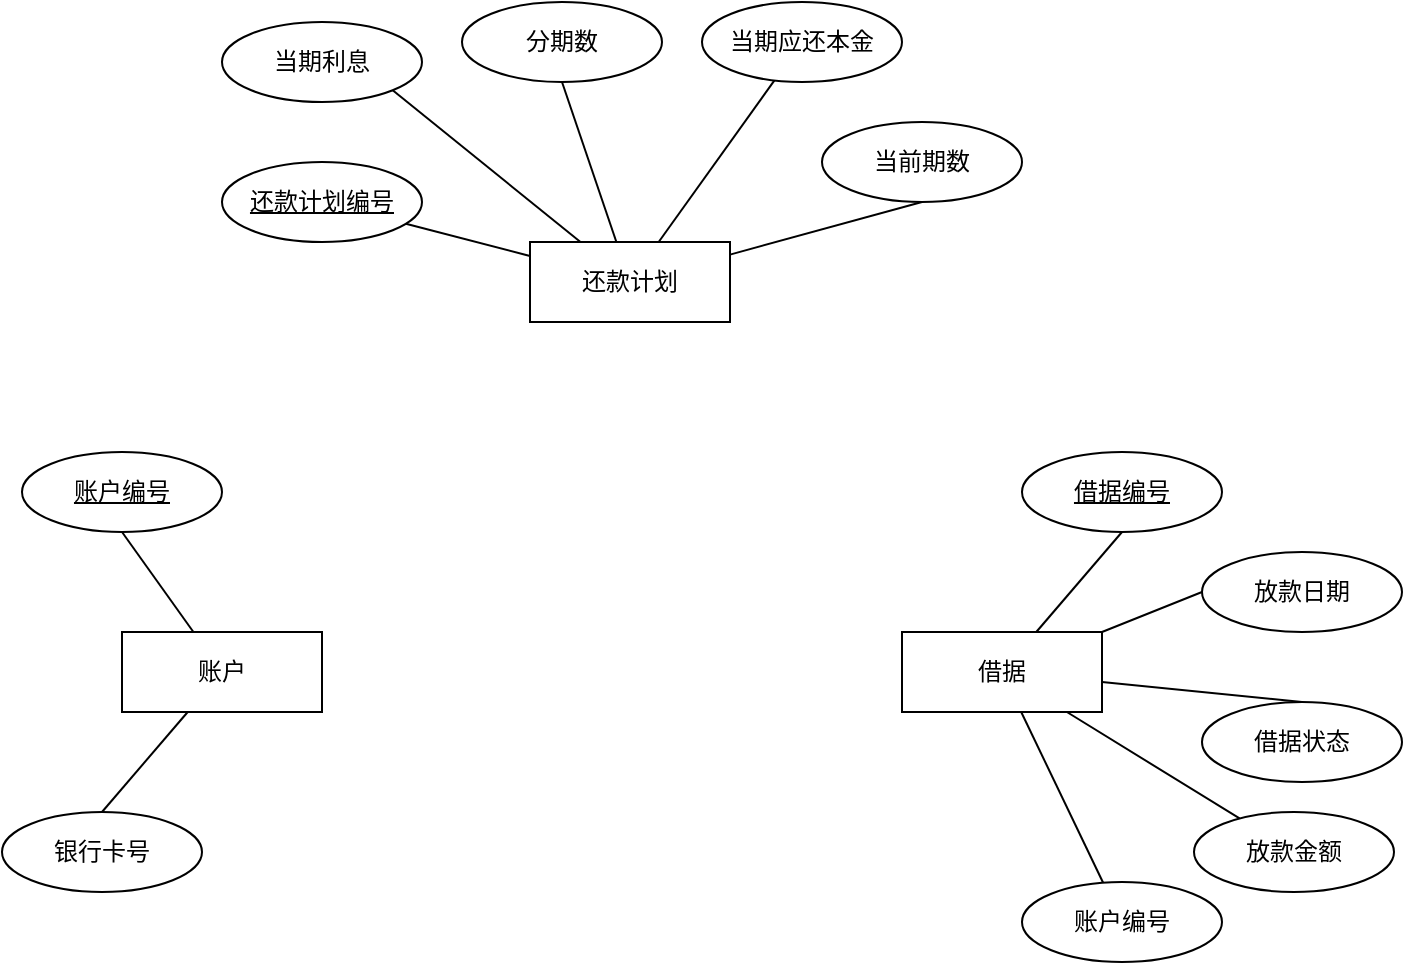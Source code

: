 <mxfile version="21.6.5" type="github">
  <diagram name="第 1 页" id="vjXB-SfW_l7SWCADPFd4">
    <mxGraphModel dx="1166" dy="775" grid="1" gridSize="10" guides="1" tooltips="1" connect="1" arrows="1" fold="1" page="1" pageScale="1" pageWidth="827" pageHeight="1169" math="0" shadow="0">
      <root>
        <mxCell id="0" />
        <mxCell id="1" parent="0" />
        <mxCell id="PWWYntIkdXANuu-mSkj--8" style="rounded=0;orthogonalLoop=1;jettySize=auto;html=1;entryX=0.5;entryY=1;entryDx=0;entryDy=0;endArrow=none;endFill=0;" edge="1" parent="1" source="PWWYntIkdXANuu-mSkj--1" target="PWWYntIkdXANuu-mSkj--5">
          <mxGeometry relative="1" as="geometry" />
        </mxCell>
        <mxCell id="PWWYntIkdXANuu-mSkj--9" style="rounded=0;orthogonalLoop=1;jettySize=auto;html=1;entryX=0.5;entryY=0;entryDx=0;entryDy=0;endArrow=none;endFill=0;" edge="1" parent="1" source="PWWYntIkdXANuu-mSkj--1" target="PWWYntIkdXANuu-mSkj--7">
          <mxGeometry relative="1" as="geometry" />
        </mxCell>
        <mxCell id="PWWYntIkdXANuu-mSkj--1" value="账户" style="whiteSpace=wrap;html=1;align=center;" vertex="1" parent="1">
          <mxGeometry x="124" y="455" width="100" height="40" as="geometry" />
        </mxCell>
        <mxCell id="PWWYntIkdXANuu-mSkj--25" style="rounded=0;orthogonalLoop=1;jettySize=auto;html=1;entryX=0.5;entryY=1;entryDx=0;entryDy=0;endArrow=none;endFill=0;" edge="1" parent="1" source="PWWYntIkdXANuu-mSkj--2" target="PWWYntIkdXANuu-mSkj--23">
          <mxGeometry relative="1" as="geometry" />
        </mxCell>
        <mxCell id="PWWYntIkdXANuu-mSkj--26" style="rounded=0;orthogonalLoop=1;jettySize=auto;html=1;entryX=0;entryY=0.5;entryDx=0;entryDy=0;endArrow=none;endFill=0;" edge="1" parent="1" source="PWWYntIkdXANuu-mSkj--2" target="PWWYntIkdXANuu-mSkj--27">
          <mxGeometry relative="1" as="geometry">
            <mxPoint x="694" y="455" as="targetPoint" />
          </mxGeometry>
        </mxCell>
        <mxCell id="PWWYntIkdXANuu-mSkj--29" style="rounded=0;orthogonalLoop=1;jettySize=auto;html=1;entryX=0.5;entryY=0;entryDx=0;entryDy=0;endArrow=none;endFill=0;" edge="1" parent="1" source="PWWYntIkdXANuu-mSkj--2" target="PWWYntIkdXANuu-mSkj--28">
          <mxGeometry relative="1" as="geometry" />
        </mxCell>
        <mxCell id="PWWYntIkdXANuu-mSkj--32" style="rounded=0;orthogonalLoop=1;jettySize=auto;html=1;endArrow=none;endFill=0;" edge="1" parent="1" source="PWWYntIkdXANuu-mSkj--2" target="PWWYntIkdXANuu-mSkj--30">
          <mxGeometry relative="1" as="geometry" />
        </mxCell>
        <mxCell id="PWWYntIkdXANuu-mSkj--34" style="rounded=0;orthogonalLoop=1;jettySize=auto;html=1;endArrow=none;endFill=0;" edge="1" parent="1" source="PWWYntIkdXANuu-mSkj--2" target="PWWYntIkdXANuu-mSkj--33">
          <mxGeometry relative="1" as="geometry" />
        </mxCell>
        <mxCell id="PWWYntIkdXANuu-mSkj--2" value="借据" style="whiteSpace=wrap;html=1;align=center;" vertex="1" parent="1">
          <mxGeometry x="514" y="455" width="100" height="40" as="geometry" />
        </mxCell>
        <mxCell id="PWWYntIkdXANuu-mSkj--15" style="rounded=0;orthogonalLoop=1;jettySize=auto;html=1;endArrow=none;endFill=0;" edge="1" parent="1" source="PWWYntIkdXANuu-mSkj--3" target="PWWYntIkdXANuu-mSkj--10">
          <mxGeometry relative="1" as="geometry" />
        </mxCell>
        <mxCell id="PWWYntIkdXANuu-mSkj--16" style="rounded=0;orthogonalLoop=1;jettySize=auto;html=1;entryX=0.5;entryY=1;entryDx=0;entryDy=0;endArrow=none;endFill=0;" edge="1" parent="1" source="PWWYntIkdXANuu-mSkj--3" target="PWWYntIkdXANuu-mSkj--12">
          <mxGeometry relative="1" as="geometry" />
        </mxCell>
        <mxCell id="PWWYntIkdXANuu-mSkj--17" style="rounded=0;orthogonalLoop=1;jettySize=auto;html=1;endArrow=none;endFill=0;" edge="1" parent="1" source="PWWYntIkdXANuu-mSkj--3" target="PWWYntIkdXANuu-mSkj--14">
          <mxGeometry relative="1" as="geometry" />
        </mxCell>
        <mxCell id="PWWYntIkdXANuu-mSkj--18" style="rounded=0;orthogonalLoop=1;jettySize=auto;html=1;entryX=0.5;entryY=1;entryDx=0;entryDy=0;endArrow=none;endFill=0;" edge="1" parent="1" source="PWWYntIkdXANuu-mSkj--3" target="PWWYntIkdXANuu-mSkj--13">
          <mxGeometry relative="1" as="geometry" />
        </mxCell>
        <mxCell id="PWWYntIkdXANuu-mSkj--20" style="rounded=0;orthogonalLoop=1;jettySize=auto;html=1;entryX=1;entryY=1;entryDx=0;entryDy=0;endArrow=none;endFill=0;" edge="1" parent="1" source="PWWYntIkdXANuu-mSkj--3" target="PWWYntIkdXANuu-mSkj--19">
          <mxGeometry relative="1" as="geometry" />
        </mxCell>
        <mxCell id="PWWYntIkdXANuu-mSkj--3" value="还款计划" style="whiteSpace=wrap;html=1;align=center;" vertex="1" parent="1">
          <mxGeometry x="328" y="260" width="100" height="40" as="geometry" />
        </mxCell>
        <mxCell id="PWWYntIkdXANuu-mSkj--5" value="账户编号" style="ellipse;whiteSpace=wrap;html=1;align=center;fontStyle=4;" vertex="1" parent="1">
          <mxGeometry x="74" y="365" width="100" height="40" as="geometry" />
        </mxCell>
        <mxCell id="PWWYntIkdXANuu-mSkj--7" value="银行卡号" style="ellipse;whiteSpace=wrap;html=1;align=center;" vertex="1" parent="1">
          <mxGeometry x="64" y="545" width="100" height="40" as="geometry" />
        </mxCell>
        <mxCell id="PWWYntIkdXANuu-mSkj--10" value="还款计划编号" style="ellipse;whiteSpace=wrap;html=1;align=center;fontStyle=4;" vertex="1" parent="1">
          <mxGeometry x="174" y="220" width="100" height="40" as="geometry" />
        </mxCell>
        <mxCell id="PWWYntIkdXANuu-mSkj--12" value="分期数" style="ellipse;whiteSpace=wrap;html=1;align=center;" vertex="1" parent="1">
          <mxGeometry x="294" y="140" width="100" height="40" as="geometry" />
        </mxCell>
        <mxCell id="PWWYntIkdXANuu-mSkj--13" value="当前期数" style="ellipse;whiteSpace=wrap;html=1;align=center;" vertex="1" parent="1">
          <mxGeometry x="474" y="200" width="100" height="40" as="geometry" />
        </mxCell>
        <mxCell id="PWWYntIkdXANuu-mSkj--14" value="当期应还本金" style="ellipse;whiteSpace=wrap;html=1;align=center;" vertex="1" parent="1">
          <mxGeometry x="414" y="140" width="100" height="40" as="geometry" />
        </mxCell>
        <mxCell id="PWWYntIkdXANuu-mSkj--19" value="当期利息" style="ellipse;whiteSpace=wrap;html=1;align=center;" vertex="1" parent="1">
          <mxGeometry x="174" y="150" width="100" height="40" as="geometry" />
        </mxCell>
        <mxCell id="PWWYntIkdXANuu-mSkj--23" value="借据编号" style="ellipse;whiteSpace=wrap;html=1;align=center;fontStyle=4;" vertex="1" parent="1">
          <mxGeometry x="574" y="365" width="100" height="40" as="geometry" />
        </mxCell>
        <mxCell id="PWWYntIkdXANuu-mSkj--27" value="放款日期" style="ellipse;whiteSpace=wrap;html=1;align=center;" vertex="1" parent="1">
          <mxGeometry x="664" y="415" width="100" height="40" as="geometry" />
        </mxCell>
        <mxCell id="PWWYntIkdXANuu-mSkj--28" value="借据状态" style="ellipse;whiteSpace=wrap;html=1;align=center;" vertex="1" parent="1">
          <mxGeometry x="664" y="490" width="100" height="40" as="geometry" />
        </mxCell>
        <mxCell id="PWWYntIkdXANuu-mSkj--30" value="放款金额" style="ellipse;whiteSpace=wrap;html=1;align=center;" vertex="1" parent="1">
          <mxGeometry x="660" y="545" width="100" height="40" as="geometry" />
        </mxCell>
        <mxCell id="PWWYntIkdXANuu-mSkj--33" value="账户编号" style="ellipse;whiteSpace=wrap;html=1;align=center;" vertex="1" parent="1">
          <mxGeometry x="574" y="580" width="100" height="40" as="geometry" />
        </mxCell>
      </root>
    </mxGraphModel>
  </diagram>
</mxfile>
